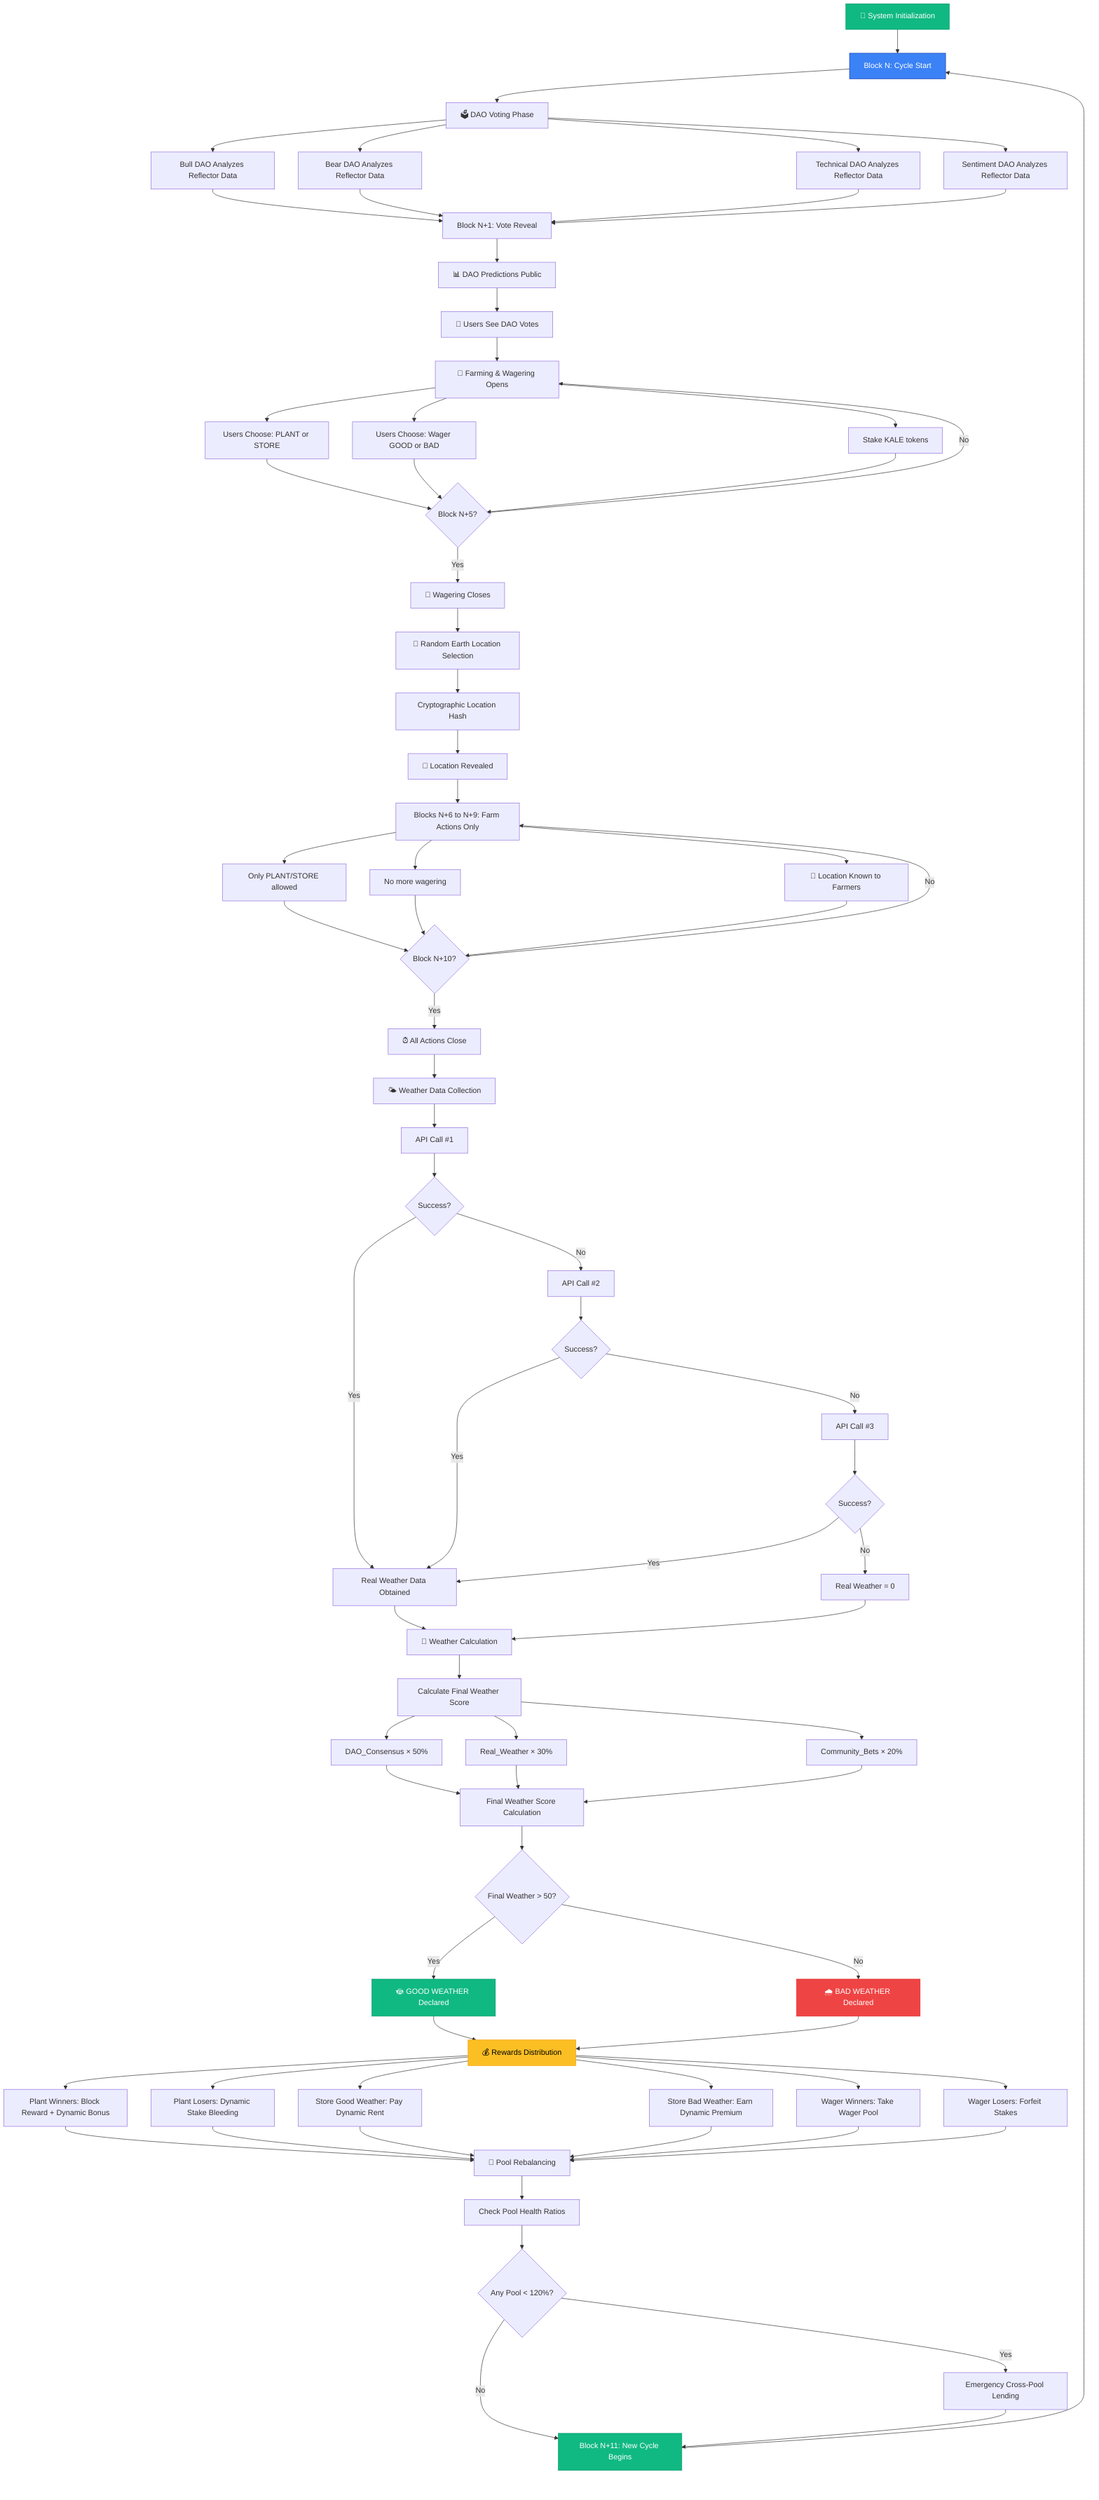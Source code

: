 flowchart TD 
    A[🚀 System Initialization] --> B[Block N: Cycle Start]
    
    B --> C[🗳️ DAO Voting Phase]
    C --> C1[Bull DAO Analyzes Reflector Data]
    C --> C2[Bear DAO Analyzes Reflector Data] 
    C --> C3[Technical DAO Analyzes Reflector Data]
    C --> C4[Sentiment DAO Analyzes Reflector Data]
    
    C1 --> D[Block N+1: Vote Reveal]
    C2 --> D
    C3 --> D  
    C4 --> D
    
    D --> E[📊 DAO Predictions Public]
    E --> F[👥 Users See DAO Votes]
    
    F --> G[🌱 Farming & Wagering Opens]
    G --> G1[Users Choose: PLANT or STORE]
    G --> G2[Users Choose: Wager GOOD or BAD]
    G --> G3[Stake KALE tokens]
    
    G1 --> H{Block N+5?}
    G2 --> H
    G3 --> H
    
    H -->|Yes| I[🚫 Wagering Closes]
    H -->|No| G
    
    I --> IA[🎲 Random Earth Location Selection]
    IA --> IB[Cryptographic Location Hash]
    IB --> IC[📍 Location Revealed]
    
    IC --> J[Blocks N+6 to N+9: Farm Actions Only]
    J --> J1[Only PLANT/STORE allowed]
    J --> J2[No more wagering]
    J --> J3[📍 Location Known to Farmers]
    
    J1 --> K{Block N+10?}
    J2 --> K
    J3 --> K
    
    K -->|Yes| L[⏰ All Actions Close]
    K -->|No| J
    
    L --> O[🌤️ Weather Data Collection]
    O --> P1[API Call #1]
    P1 --> P2{Success?}
    P2 -->|No| P3[API Call #2]
    P2 -->|Yes| Q[Real Weather Data Obtained]
    P3 --> P4{Success?}
    P4 -->|No| P5[API Call #3] 
    P4 -->|Yes| Q
    P5 --> P6{Success?}
    P6 -->|No| R[Real Weather = 0]
    P6 -->|Yes| Q
    
    Q --> S[🧮 Weather Calculation]
    R --> S
    
    S --> T[Calculate Final Weather Score]
    T --> T1[DAO_Consensus × 50%]
    T --> T2[Real_Weather × 30%]
    T --> T3[Community_Bets × 20%]
    
    T1 --> U[Final Weather Score Calculation]
    T2 --> U
    T3 --> U
    
    U --> V{Final Weather > 50?}
    V -->|Yes| W[🌞 GOOD WEATHER Declared]
    V -->|No| X[🌧️ BAD WEATHER Declared]
    
    W --> Y[💰 Rewards Distribution]
    X --> Y
    
    Y --> Y1[Plant Winners: Block Reward + Dynamic Bonus]
    Y --> Y2[Plant Losers: Dynamic Stake Bleeding]
    Y --> Y3[Store Good Weather: Pay Dynamic Rent]
    Y --> Y4[Store Bad Weather: Earn Dynamic Premium]
    Y --> Y5[Wager Winners: Take Wager Pool]
    Y --> Y6[Wager Losers: Forfeit Stakes]
    
    Y1 --> Z[🔄 Pool Rebalancing]
    Y2 --> Z
    Y3 --> Z
    Y4 --> Z
    Y5 --> Z
    Y6 --> Z
    
    Z --> Z1[Check Pool Health Ratios]
    Z1 --> Z2{Any Pool < 120%?}
    Z2 -->|Yes| Z3[Emergency Cross-Pool Lending]
    Z2 -->|No| AA[Block N+11: New Cycle Begins]
    
    Z3 --> AA
    AA --> B
    
    style A fill:#10b981,stroke:#059669,color:#fff
    style B fill:#3b82f6,stroke:#1e40af,color:#fff
    style W fill:#10b981,stroke:#059669,color:#fff
    style X fill:#ef4444,stroke:#dc2626,color:#fff
    style Y fill:#fbbf24,stroke:#f59e0b,color:#000
    style AA fill:#10b981,stroke:#059669,color:#fff